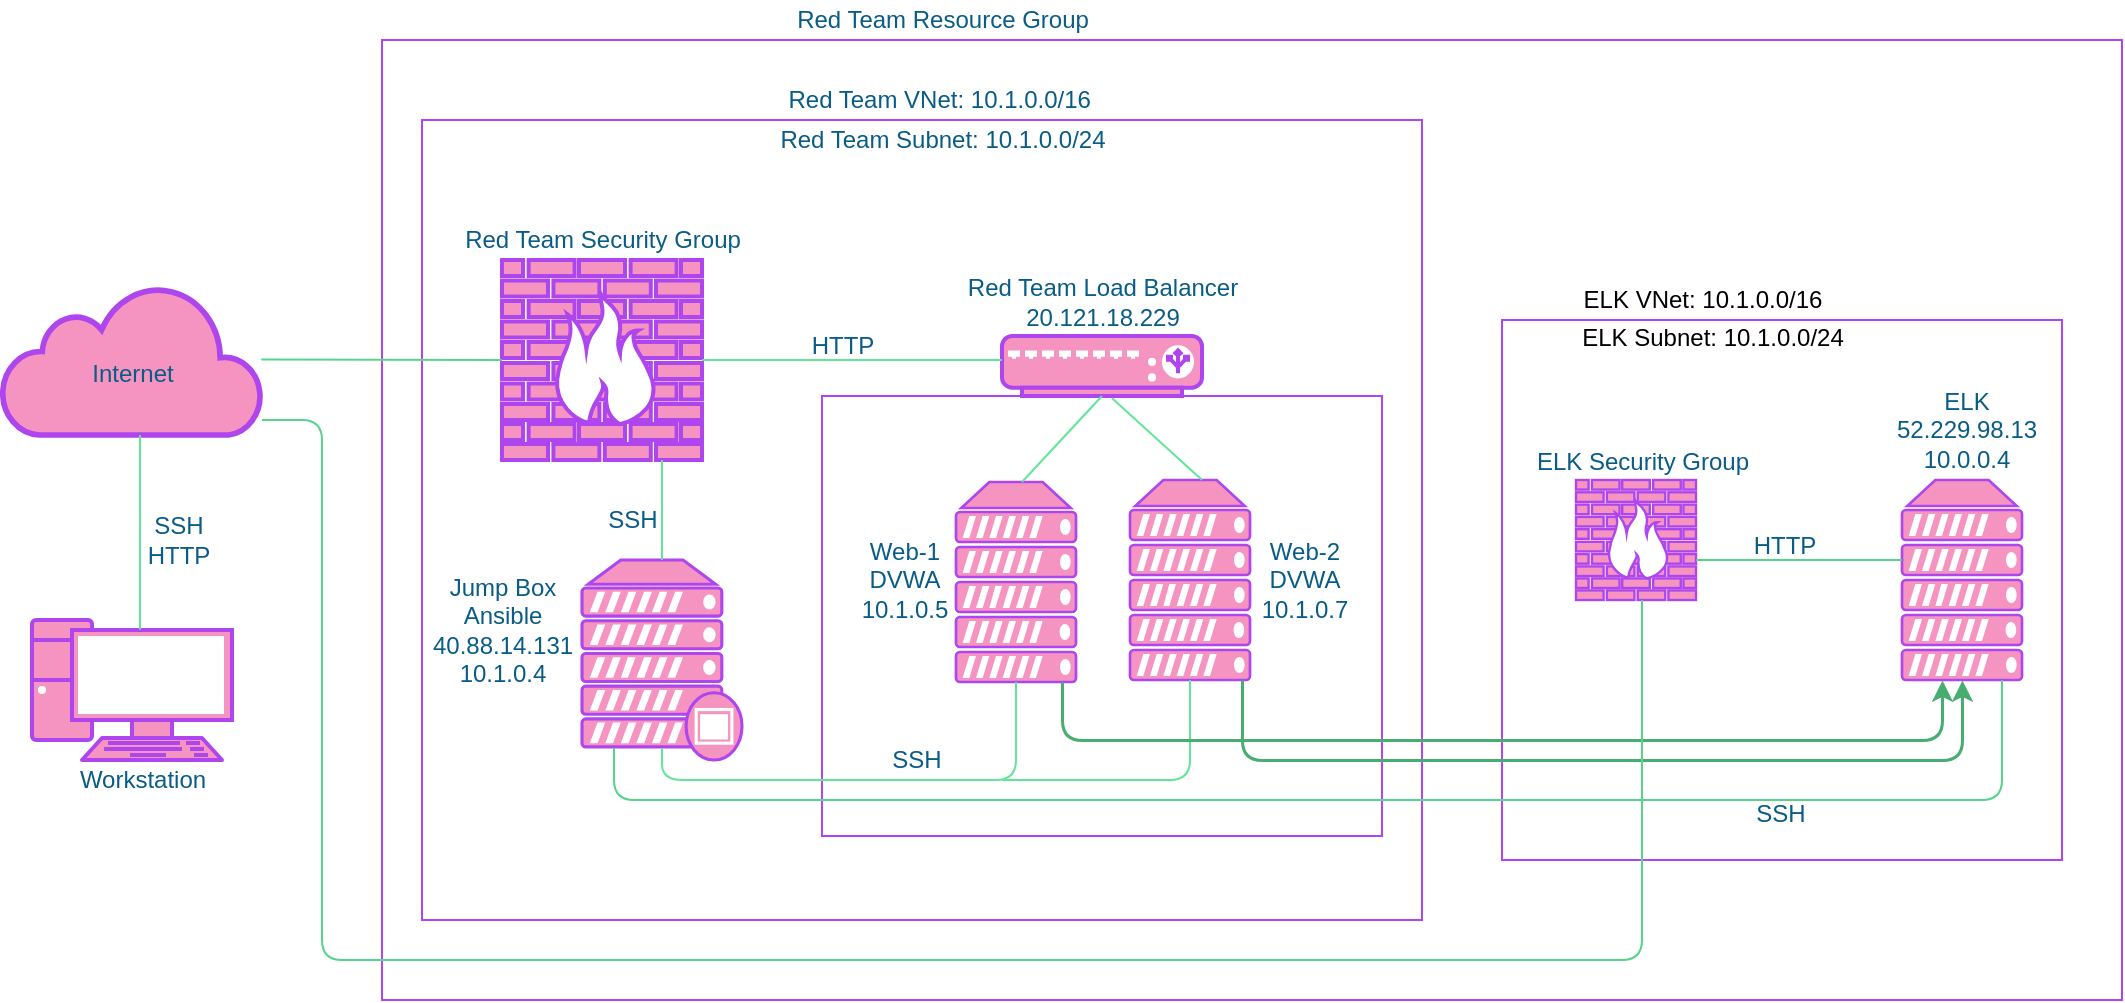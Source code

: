 <mxfile version="15.7.3" type="google"><diagram id="7jFsj-PEwLr_sQ9tJKre" name="Page-1"><mxGraphModel dx="1422" dy="762" grid="1" gridSize="10" guides="1" tooltips="1" connect="1" arrows="1" fold="1" page="1" pageScale="1" pageWidth="850" pageHeight="1100" math="0" shadow="0"><root><mxCell id="0"/><mxCell id="1" parent="0"/><mxCell id="7z8dqdyt0F17ecZKKYTe-3" value="" style="verticalLabelPosition=bottom;verticalAlign=top;html=1;shape=mxgraph.basic.rect;fillColor2=none;strokeWidth=1;size=20;indent=5;fillColor=none;strokeColor=#AF45ED;fontColor=#095C86;" parent="1" vertex="1"><mxGeometry x="240" y="40" width="870" height="480" as="geometry"/></mxCell><mxCell id="WZ91uT43Rxr1iTbsEs6r-3" value="" style="rounded=0;whiteSpace=wrap;html=1;fontColor=#095C86;strokeColor=#AF45ED;fillColor=none;" parent="1" vertex="1"><mxGeometry x="800" y="180" width="280" height="270" as="geometry"/></mxCell><mxCell id="7z8dqdyt0F17ecZKKYTe-1" value="" style="html=1;outlineConnect=0;fillColor=#F694C1;strokeColor=#AF45ED;gradientDirection=north;strokeWidth=2;shape=mxgraph.networks.cloud;fontColor=#095C86;" parent="1" vertex="1"><mxGeometry x="50" y="162.5" width="130" height="75" as="geometry"/></mxCell><mxCell id="7z8dqdyt0F17ecZKKYTe-2" value="" style="fontColor=#095C86;verticalAlign=top;verticalLabelPosition=bottom;labelPosition=center;align=center;html=1;outlineConnect=0;fillColor=#F694C1;strokeColor=#AF45ED;gradientDirection=north;strokeWidth=2;shape=mxgraph.networks.pc;" parent="1" vertex="1"><mxGeometry x="65" y="330" width="100" height="70" as="geometry"/></mxCell><mxCell id="7z8dqdyt0F17ecZKKYTe-4" value="" style="whiteSpace=wrap;html=1;fillColor=none;strokeColor=#AF45ED;fontColor=#095C86;" parent="1" vertex="1"><mxGeometry x="260" y="80" width="500" height="400" as="geometry"/></mxCell><mxCell id="7z8dqdyt0F17ecZKKYTe-9" value="" style="verticalLabelPosition=bottom;verticalAlign=top;html=1;shape=mxgraph.basic.rect;fillColor2=none;strokeWidth=1;size=20;indent=5;fillColor=none;strokeColor=#AF45ED;fontColor=#095C86;" parent="1" vertex="1"><mxGeometry x="460" y="218" width="280" height="220" as="geometry"/></mxCell><mxCell id="7z8dqdyt0F17ecZKKYTe-5" value="" style="fontColor=#095C86;verticalAlign=top;verticalLabelPosition=bottom;labelPosition=center;align=center;html=1;outlineConnect=0;fillColor=#F694C1;strokeColor=#AF45ED;gradientDirection=north;strokeWidth=2;shape=mxgraph.networks.firewall;" parent="1" vertex="1"><mxGeometry x="300" y="150" width="100" height="100" as="geometry"/></mxCell><mxCell id="7z8dqdyt0F17ecZKKYTe-6" value="" style="fontColor=#095C86;verticalAlign=top;verticalLabelPosition=bottom;labelPosition=center;align=center;html=1;outlineConnect=0;fillColor=#F694C1;strokeColor=#AF45ED;gradientDirection=north;strokeWidth=2;shape=mxgraph.networks.proxy_server;" parent="1" vertex="1"><mxGeometry x="340" y="300" width="80" height="100" as="geometry"/></mxCell><mxCell id="7z8dqdyt0F17ecZKKYTe-7" value="" style="fontColor=#095C86;verticalAlign=top;verticalLabelPosition=bottom;labelPosition=center;align=center;html=1;outlineConnect=0;fillColor=#F694C1;strokeColor=#AF45ED;gradientDirection=north;strokeWidth=2;shape=mxgraph.networks.server;" parent="1" vertex="1"><mxGeometry x="614" y="260" width="60" height="100" as="geometry"/></mxCell><mxCell id="7z8dqdyt0F17ecZKKYTe-8" value="" style="fontColor=#095C86;verticalAlign=top;verticalLabelPosition=bottom;labelPosition=center;align=center;html=1;outlineConnect=0;fillColor=#F694C1;strokeColor=#AF45ED;gradientDirection=north;strokeWidth=2;shape=mxgraph.networks.server;" parent="1" vertex="1"><mxGeometry x="527" y="261" width="60" height="100" as="geometry"/></mxCell><mxCell id="7z8dqdyt0F17ecZKKYTe-10" value="" style="fontColor=#095C86;verticalAlign=top;verticalLabelPosition=bottom;labelPosition=center;align=center;html=1;outlineConnect=0;fillColor=#F694C1;strokeColor=#AF45ED;gradientDirection=north;strokeWidth=2;shape=mxgraph.networks.load_balancer;" parent="1" vertex="1"><mxGeometry x="550" y="188" width="100" height="30" as="geometry"/></mxCell><mxCell id="7z8dqdyt0F17ecZKKYTe-11" value="" style="endArrow=none;html=1;exitX=0.5;exitY=0.07;exitDx=0;exitDy=0;exitPerimeter=0;entryX=0.5;entryY=1;entryDx=0;entryDy=0;entryPerimeter=0;strokeColor=#60E696;fontColor=#095C86;" parent="1" edge="1"><mxGeometry width="50" height="50" relative="1" as="geometry"><mxPoint x="119" y="334.9" as="sourcePoint"/><mxPoint x="119" y="237.5" as="targetPoint"/></mxGeometry></mxCell><mxCell id="7z8dqdyt0F17ecZKKYTe-12" value="" style="endArrow=none;html=1;entryX=0;entryY=0.5;entryDx=0;entryDy=0;entryPerimeter=0;exitX=0.997;exitY=0.497;exitDx=0;exitDy=0;exitPerimeter=0;strokeColor=#58D48A;fontColor=#095C86;" parent="1" source="7z8dqdyt0F17ecZKKYTe-1" target="7z8dqdyt0F17ecZKKYTe-5" edge="1"><mxGeometry width="50" height="50" relative="1" as="geometry"><mxPoint x="160" y="200" as="sourcePoint"/><mxPoint x="210" y="150" as="targetPoint"/></mxGeometry></mxCell><mxCell id="7z8dqdyt0F17ecZKKYTe-13" value="" style="endArrow=none;html=1;strokeColor=#60E696;fontColor=#095C86;" parent="1" edge="1"><mxGeometry width="50" height="50" relative="1" as="geometry"><mxPoint x="380" y="300" as="sourcePoint"/><mxPoint x="380" y="250" as="targetPoint"/></mxGeometry></mxCell><mxCell id="7z8dqdyt0F17ecZKKYTe-16" value="" style="endArrow=none;html=1;entryX=0;entryY=0.5;entryDx=0;entryDy=0;entryPerimeter=0;strokeColor=#60E696;fontColor=#095C86;" parent="1" edge="1"><mxGeometry width="50" height="50" relative="1" as="geometry"><mxPoint x="400" y="200" as="sourcePoint"/><mxPoint x="550" y="200" as="targetPoint"/></mxGeometry></mxCell><mxCell id="C_1Qt9PH-6jtd8IZy3XU-1" value="Red Team Resource Group" style="text;html=1;align=center;verticalAlign=middle;resizable=0;points=[];autosize=1;strokeColor=none;fillColor=none;fontColor=#095C86;" parent="1" vertex="1"><mxGeometry x="440" y="20" width="160" height="20" as="geometry"/></mxCell><mxCell id="C_1Qt9PH-6jtd8IZy3XU-2" value="Workstation" style="text;html=1;resizable=0;autosize=1;align=center;verticalAlign=middle;points=[];fillColor=none;strokeColor=none;fontColor=#095C86;" parent="1" vertex="1"><mxGeometry x="80" y="400" width="80" height="20" as="geometry"/></mxCell><mxCell id="C_1Qt9PH-6jtd8IZy3XU-3" value="Red Team VNet: 10.1.0.0/16&amp;nbsp;" style="text;html=1;resizable=0;autosize=1;align=center;verticalAlign=middle;points=[];fillColor=none;strokeColor=none;fontColor=#095C86;" parent="1" vertex="1"><mxGeometry x="435" y="60" width="170" height="20" as="geometry"/></mxCell><mxCell id="C_1Qt9PH-6jtd8IZy3XU-4" value="Red Team Subnet: 10.1.0.0/24" style="text;html=1;resizable=0;autosize=1;align=center;verticalAlign=middle;points=[];fillColor=none;strokeColor=none;fontColor=#095C86;" parent="1" vertex="1"><mxGeometry x="430" y="80" width="180" height="20" as="geometry"/></mxCell><mxCell id="C_1Qt9PH-6jtd8IZy3XU-5" value="Internet" style="text;html=1;resizable=0;autosize=1;align=center;verticalAlign=middle;points=[];fillColor=none;strokeColor=none;fontColor=#095C86;" parent="1" vertex="1"><mxGeometry x="85" y="196.5" width="60" height="20" as="geometry"/></mxCell><mxCell id="C_1Qt9PH-6jtd8IZy3XU-6" value="Red Team Security Group" style="text;html=1;resizable=0;autosize=1;align=center;verticalAlign=middle;points=[];fillColor=none;strokeColor=none;fontColor=#095C86;" parent="1" vertex="1"><mxGeometry x="275" y="130" width="150" height="20" as="geometry"/></mxCell><mxCell id="C_1Qt9PH-6jtd8IZy3XU-7" value="Red Team Load Balancer&lt;br&gt;20.121.18.229" style="text;html=1;resizable=0;autosize=1;align=center;verticalAlign=middle;points=[];fillColor=none;strokeColor=none;fontColor=#095C86;" parent="1" vertex="1"><mxGeometry x="525" y="156" width="150" height="30" as="geometry"/></mxCell><mxCell id="C_1Qt9PH-6jtd8IZy3XU-8" value="HTTP" style="text;html=1;resizable=0;autosize=1;align=center;verticalAlign=middle;points=[];fillColor=none;strokeColor=none;fontColor=#095C86;" parent="1" vertex="1"><mxGeometry x="445" y="183" width="50" height="20" as="geometry"/></mxCell><mxCell id="C_1Qt9PH-6jtd8IZy3XU-9" value="SSH&lt;br&gt;HTTP" style="text;html=1;resizable=0;autosize=1;align=center;verticalAlign=middle;points=[];fillColor=none;strokeColor=none;fontColor=#095C86;" parent="1" vertex="1"><mxGeometry x="113" y="275" width="50" height="30" as="geometry"/></mxCell><mxCell id="C_1Qt9PH-6jtd8IZy3XU-10" value="SSH" style="text;html=1;resizable=0;autosize=1;align=center;verticalAlign=middle;points=[];fillColor=none;strokeColor=none;fontColor=#095C86;" parent="1" vertex="1"><mxGeometry x="345" y="270" width="40" height="20" as="geometry"/></mxCell><mxCell id="C_1Qt9PH-6jtd8IZy3XU-11" value="Web-1&lt;br&gt;DVWA&lt;br&gt;10.1.0.5" style="text;html=1;resizable=0;autosize=1;align=center;verticalAlign=middle;points=[];fillColor=none;strokeColor=none;fontColor=#095C86;" parent="1" vertex="1"><mxGeometry x="471" y="285" width="60" height="50" as="geometry"/></mxCell><mxCell id="C_1Qt9PH-6jtd8IZy3XU-12" value="Web-2&lt;br&gt;DVWA&lt;br&gt;10.1.0.7" style="text;html=1;resizable=0;autosize=1;align=center;verticalAlign=middle;points=[];fillColor=none;strokeColor=none;fontColor=#095C86;" parent="1" vertex="1"><mxGeometry x="671" y="285" width="60" height="50" as="geometry"/></mxCell><mxCell id="C_1Qt9PH-6jtd8IZy3XU-14" value="Jump Box&lt;br&gt;Ansible&lt;br&gt;40.88.14.131&lt;br&gt;10.1.0.4" style="text;html=1;resizable=0;autosize=1;align=center;verticalAlign=middle;points=[];fillColor=none;strokeColor=none;fontColor=#095C86;" parent="1" vertex="1"><mxGeometry x="255" y="305" width="90" height="60" as="geometry"/></mxCell><mxCell id="C_1Qt9PH-6jtd8IZy3XU-15" value="" style="endArrow=none;html=1;exitX=0.5;exitY=0.94;exitDx=0;exitDy=0;exitPerimeter=0;strokeColor=#60E696;fontColor=#095C86;" parent="1" source="7z8dqdyt0F17ecZKKYTe-6" target="7z8dqdyt0F17ecZKKYTe-8" edge="1"><mxGeometry width="50" height="50" relative="1" as="geometry"><mxPoint x="400" y="410" as="sourcePoint"/><mxPoint x="450" y="360" as="targetPoint"/><Array as="points"><mxPoint x="380" y="410"/><mxPoint x="420" y="410"/><mxPoint x="557" y="410"/></Array></mxGeometry></mxCell><mxCell id="C_1Qt9PH-6jtd8IZy3XU-16" value="" style="endArrow=none;html=1;entryX=0.5;entryY=1;entryDx=0;entryDy=0;entryPerimeter=0;strokeColor=#60E696;fontColor=#095C86;" parent="1" target="7z8dqdyt0F17ecZKKYTe-7" edge="1"><mxGeometry width="50" height="50" relative="1" as="geometry"><mxPoint x="550" y="410" as="sourcePoint"/><mxPoint x="614" y="361" as="targetPoint"/><Array as="points"><mxPoint x="644" y="410"/></Array></mxGeometry></mxCell><mxCell id="C_1Qt9PH-6jtd8IZy3XU-17" value="" style="endArrow=none;html=1;entryX=0.5;entryY=1;entryDx=0;entryDy=0;entryPerimeter=0;strokeColor=#60E696;fontColor=#095C86;" parent="1" target="7z8dqdyt0F17ecZKKYTe-10" edge="1"><mxGeometry width="50" height="50" relative="1" as="geometry"><mxPoint x="560" y="261" as="sourcePoint"/><mxPoint x="600" y="220" as="targetPoint"/></mxGeometry></mxCell><mxCell id="C_1Qt9PH-6jtd8IZy3XU-18" value="" style="endArrow=none;html=1;entryX=0.518;entryY=0.005;entryDx=0;entryDy=0;entryPerimeter=0;strokeColor=#60E696;fontColor=#095C86;" parent="1" target="7z8dqdyt0F17ecZKKYTe-9" edge="1"><mxGeometry width="50" height="50" relative="1" as="geometry"><mxPoint x="650" y="260" as="sourcePoint"/><mxPoint x="700" y="210" as="targetPoint"/></mxGeometry></mxCell><mxCell id="C_1Qt9PH-6jtd8IZy3XU-19" value="SSH" style="text;html=1;resizable=0;autosize=1;align=center;verticalAlign=middle;points=[];fillColor=none;strokeColor=none;fontColor=#095C86;" parent="1" vertex="1"><mxGeometry x="487" y="390" width="40" height="20" as="geometry"/></mxCell><mxCell id="WZ91uT43Rxr1iTbsEs6r-1" value="" style="fontColor=#095C86;verticalAlign=top;verticalLabelPosition=bottom;labelPosition=center;align=center;html=1;outlineConnect=0;fillColor=#F694C1;strokeColor=#AF45ED;gradientDirection=north;strokeWidth=2;shape=mxgraph.networks.server;" parent="1" vertex="1"><mxGeometry x="1000" y="260" width="60" height="100" as="geometry"/></mxCell><mxCell id="WZ91uT43Rxr1iTbsEs6r-2" value="" style="endArrow=none;html=1;rounded=1;fontColor=#095C86;strokeColor=#58D48A;fillColor=#F694C1;edgeStyle=orthogonalEdgeStyle;" parent="1" target="WZ91uT43Rxr1iTbsEs6r-1" edge="1"><mxGeometry width="50" height="50" relative="1" as="geometry"><mxPoint x="356" y="394" as="sourcePoint"/><mxPoint x="900" y="360" as="targetPoint"/><Array as="points"><mxPoint x="356" y="420"/><mxPoint x="1050" y="420"/></Array></mxGeometry></mxCell><mxCell id="WZ91uT43Rxr1iTbsEs6r-5" value="" style="endArrow=classic;html=1;rounded=1;fontColor=#095C86;strokeColor=#48AD71;fillColor=#F694C1;edgeStyle=orthogonalEdgeStyle;strokeWidth=1.5;" parent="1" edge="1" target="WZ91uT43Rxr1iTbsEs6r-1"><mxGeometry width="50" height="50" relative="1" as="geometry"><mxPoint x="580" y="361" as="sourcePoint"/><mxPoint x="1020" y="370" as="targetPoint"/><Array as="points"><mxPoint x="580" y="361"/><mxPoint x="580" y="390"/><mxPoint x="1020" y="390"/></Array></mxGeometry></mxCell><mxCell id="WZ91uT43Rxr1iTbsEs6r-7" value="" style="endArrow=classic;html=1;rounded=1;fontColor=#095C86;strokeColor=#48AD71;fillColor=#F694C1;edgeStyle=orthogonalEdgeStyle;entryX=0.5;entryY=1;entryDx=0;entryDy=0;entryPerimeter=0;strokeWidth=1.5;" parent="1" source="7z8dqdyt0F17ecZKKYTe-7" edge="1" target="WZ91uT43Rxr1iTbsEs6r-1"><mxGeometry width="50" height="50" relative="1" as="geometry"><mxPoint x="650" y="370" as="sourcePoint"/><mxPoint x="1020" y="380" as="targetPoint"/><Array as="points"><mxPoint x="670" y="400"/><mxPoint x="1030" y="400"/></Array></mxGeometry></mxCell><mxCell id="WZ91uT43Rxr1iTbsEs6r-9" value="" style="fontColor=#095C86;verticalAlign=top;verticalLabelPosition=bottom;labelPosition=center;align=center;html=1;outlineConnect=0;fillColor=#F694C1;strokeColor=#AF45ED;gradientDirection=north;strokeWidth=2;shape=mxgraph.networks.firewall;" parent="1" vertex="1"><mxGeometry x="837" y="260" width="60" height="60" as="geometry"/></mxCell><mxCell id="WZ91uT43Rxr1iTbsEs6r-10" value="SSH" style="text;html=1;resizable=0;autosize=1;align=center;verticalAlign=middle;points=[];fillColor=none;strokeColor=none;fontColor=#095C86;" parent="1" vertex="1"><mxGeometry x="919" y="417" width="40" height="20" as="geometry"/></mxCell><mxCell id="WZ91uT43Rxr1iTbsEs6r-13" value="ELK&lt;br&gt;52.229.98.13&lt;br&gt;10.0.0.4" style="text;html=1;resizable=0;autosize=1;align=center;verticalAlign=middle;points=[];fillColor=none;strokeColor=none;rounded=0;fontColor=#095C86;" parent="1" vertex="1"><mxGeometry x="987" y="210" width="90" height="50" as="geometry"/></mxCell><mxCell id="WZ91uT43Rxr1iTbsEs6r-14" value="ELK Security Group" style="text;html=1;resizable=0;autosize=1;align=center;verticalAlign=middle;points=[];fillColor=none;strokeColor=none;rounded=0;fontColor=#095C86;" parent="1" vertex="1"><mxGeometry x="810" y="241" width="120" height="20" as="geometry"/></mxCell><mxCell id="WZ91uT43Rxr1iTbsEs6r-15" value="" style="endArrow=none;html=1;rounded=1;fontColor=#095C86;strokeColor=#58D48A;fillColor=#F694C1;edgeStyle=orthogonalEdgeStyle;" parent="1" source="7z8dqdyt0F17ecZKKYTe-1" edge="1"><mxGeometry width="50" height="50" relative="1" as="geometry"><mxPoint x="200" y="230" as="sourcePoint"/><mxPoint x="870" y="320" as="targetPoint"/><Array as="points"><mxPoint x="210" y="230"/><mxPoint x="210" y="500"/><mxPoint x="870" y="500"/><mxPoint x="870" y="320"/></Array></mxGeometry></mxCell><mxCell id="b-7k8u7Tsc70t_ksCmBh-1" value="ELK VNet: 10.1.0.0/16" style="text;html=1;resizable=0;autosize=1;align=center;verticalAlign=middle;points=[];fillColor=none;strokeColor=none;rounded=0;" vertex="1" parent="1"><mxGeometry x="835" y="160" width="130" height="20" as="geometry"/></mxCell><mxCell id="b-7k8u7Tsc70t_ksCmBh-2" value="ELK Subnet: 10.1.0.0/24" style="text;html=1;resizable=0;autosize=1;align=center;verticalAlign=middle;points=[];fillColor=none;strokeColor=none;rounded=0;" vertex="1" parent="1"><mxGeometry x="830" y="179" width="150" height="20" as="geometry"/></mxCell><mxCell id="b-7k8u7Tsc70t_ksCmBh-7" value="" style="endArrow=none;html=1;rounded=0;strokeColor=#58D48A;strokeWidth=1;" edge="1" parent="1"><mxGeometry width="50" height="50" relative="1" as="geometry"><mxPoint x="897" y="300" as="sourcePoint"/><mxPoint x="1000" y="300" as="targetPoint"/></mxGeometry></mxCell><mxCell id="b-7k8u7Tsc70t_ksCmBh-8" value="HTTP" style="text;html=1;resizable=0;autosize=1;align=center;verticalAlign=middle;points=[];fillColor=none;strokeColor=none;fontColor=#095C86;" vertex="1" parent="1"><mxGeometry x="916" y="283" width="50" height="20" as="geometry"/></mxCell></root></mxGraphModel></diagram></mxfile>
